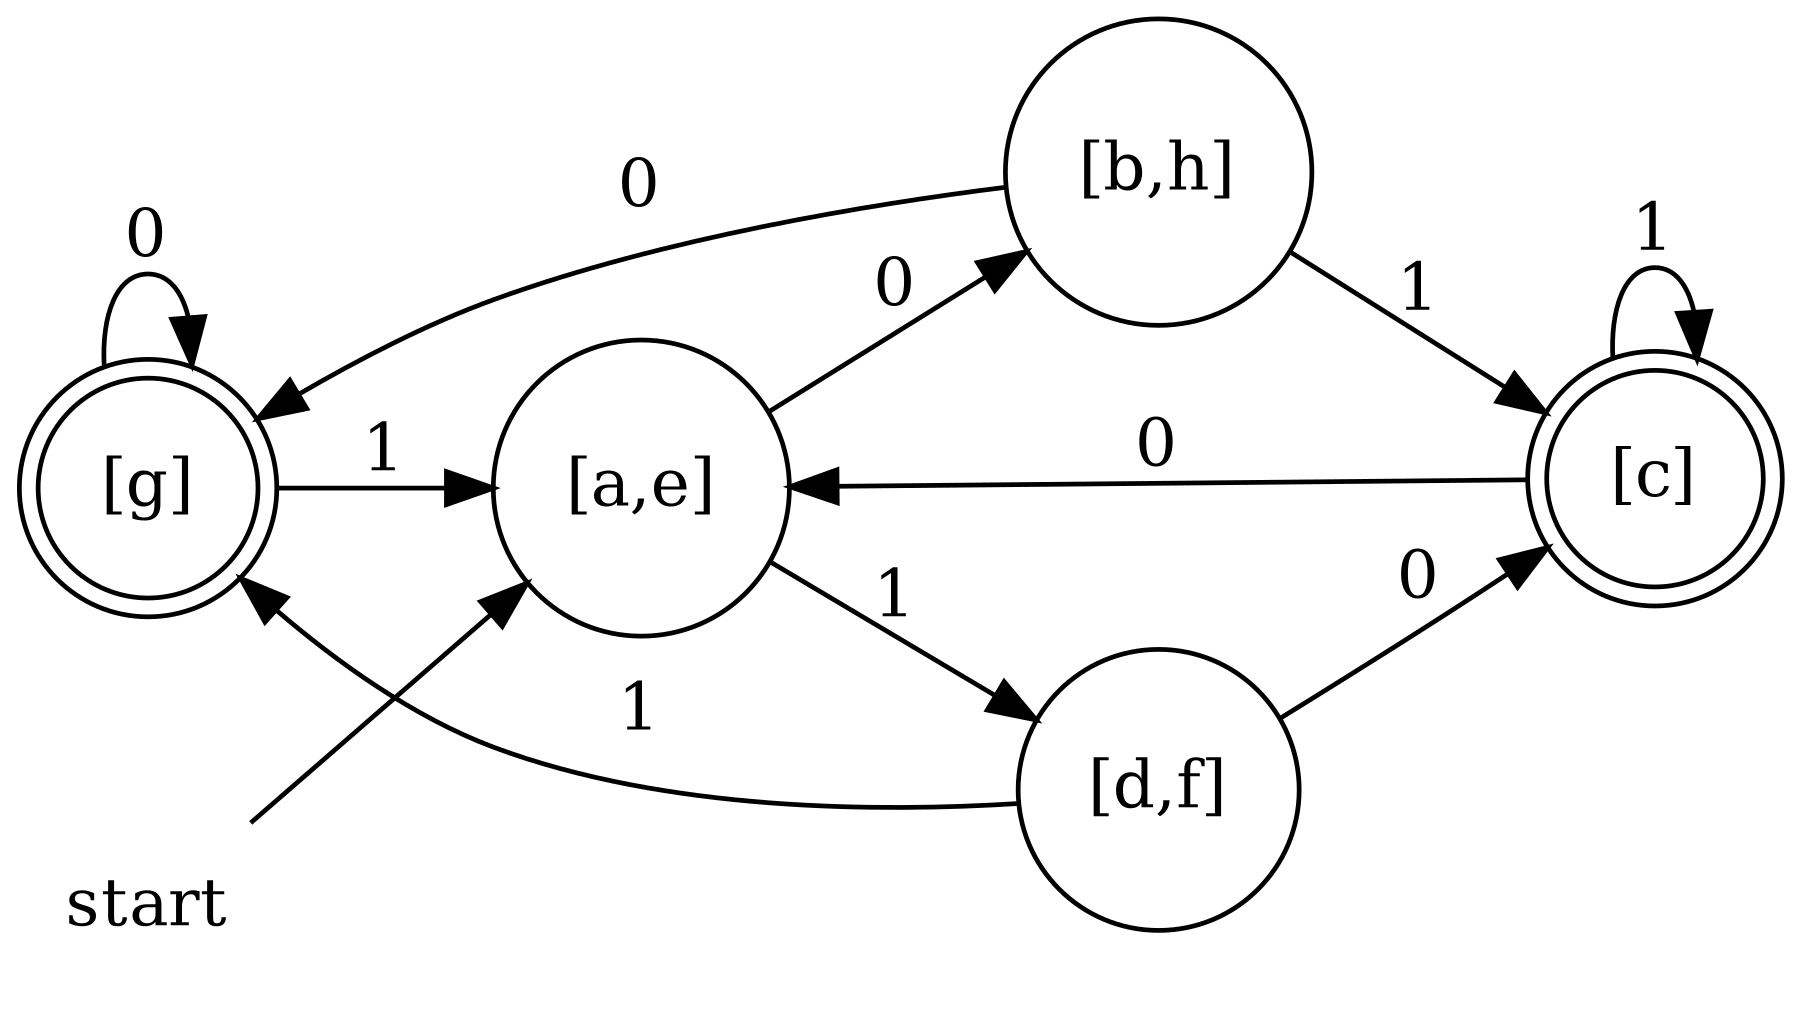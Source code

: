 digraph finite_state_machine {
	size="12,9!"
    rankdir=LR;
	node [shape = doublecircle];
    n2 [ label="[g]"   ];
    n3 [ label="[c]"   ];
	node [shape = circle];
    n0 [ label="[a,e]" ];
    n1 [ label="[b,h]" ];
    n4 [ label="[d,f]" ];
    
    node [ shape=none ];
    start -> n0;
    n0 -> n1 [ label="0" ];
    n0 -> n4 [ label="1" ];
    n1 -> n2 [ label="0" ];
    n1 -> n3 [ label="1" ];
    n2 -> n0 [ label="1" ];
    n2 -> n2 [ label="0" ];
    n3 -> n0 [ label="0" ];
    n3 -> n3 [ label="1" ];
    n4 -> n2 [ label="1" ];
    n4 -> n3 [ label="0" ];

}
